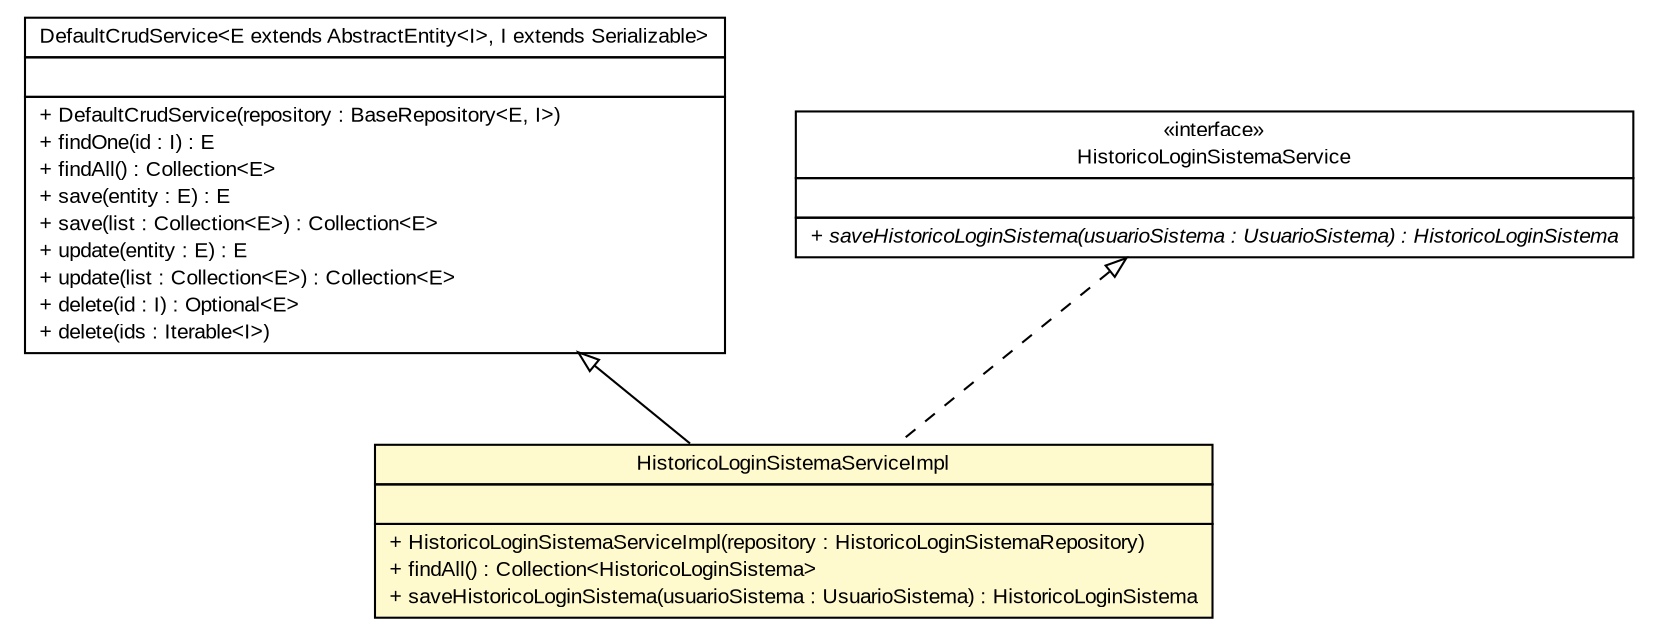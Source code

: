 #!/usr/local/bin/dot
#
# Class diagram 
# Generated by UMLGraph version R5_6 (http://www.umlgraph.org/)
#

digraph G {
	edge [fontname="arial",fontsize=10,labelfontname="arial",labelfontsize=10];
	node [fontname="arial",fontsize=10,shape=plaintext];
	nodesep=0.25;
	ranksep=0.5;
	// br.gov.to.sefaz.business.service.impl.DefaultCrudService<E extends br.gov.to.sefaz.persistence.entity.AbstractEntity<I>, I extends java.io.Serializable>
	c588304 [label=<<table title="br.gov.to.sefaz.business.service.impl.DefaultCrudService" border="0" cellborder="1" cellspacing="0" cellpadding="2" port="p" href="../../../../../business/service/impl/DefaultCrudService.html">
		<tr><td><table border="0" cellspacing="0" cellpadding="1">
<tr><td align="center" balign="center"> DefaultCrudService&lt;E extends AbstractEntity&lt;I&gt;, I extends Serializable&gt; </td></tr>
		</table></td></tr>
		<tr><td><table border="0" cellspacing="0" cellpadding="1">
<tr><td align="left" balign="left">  </td></tr>
		</table></td></tr>
		<tr><td><table border="0" cellspacing="0" cellpadding="1">
<tr><td align="left" balign="left"> + DefaultCrudService(repository : BaseRepository&lt;E, I&gt;) </td></tr>
<tr><td align="left" balign="left"> + findOne(id : I) : E </td></tr>
<tr><td align="left" balign="left"> + findAll() : Collection&lt;E&gt; </td></tr>
<tr><td align="left" balign="left"> + save(entity : E) : E </td></tr>
<tr><td align="left" balign="left"> + save(list : Collection&lt;E&gt;) : Collection&lt;E&gt; </td></tr>
<tr><td align="left" balign="left"> + update(entity : E) : E </td></tr>
<tr><td align="left" balign="left"> + update(list : Collection&lt;E&gt;) : Collection&lt;E&gt; </td></tr>
<tr><td align="left" balign="left"> + delete(id : I) : Optional&lt;E&gt; </td></tr>
<tr><td align="left" balign="left"> + delete(ids : Iterable&lt;I&gt;) </td></tr>
		</table></td></tr>
		</table>>, URL="../../../../../business/service/impl/DefaultCrudService.html", fontname="arial", fontcolor="black", fontsize=10.0];
	// br.gov.to.sefaz.seg.business.gestao.service.HistoricoLoginSistemaService
	c588453 [label=<<table title="br.gov.to.sefaz.seg.business.gestao.service.HistoricoLoginSistemaService" border="0" cellborder="1" cellspacing="0" cellpadding="2" port="p" href="../HistoricoLoginSistemaService.html">
		<tr><td><table border="0" cellspacing="0" cellpadding="1">
<tr><td align="center" balign="center"> &#171;interface&#187; </td></tr>
<tr><td align="center" balign="center"> HistoricoLoginSistemaService </td></tr>
		</table></td></tr>
		<tr><td><table border="0" cellspacing="0" cellpadding="1">
<tr><td align="left" balign="left">  </td></tr>
		</table></td></tr>
		<tr><td><table border="0" cellspacing="0" cellpadding="1">
<tr><td align="left" balign="left"><font face="arial italic" point-size="10.0"> + saveHistoricoLoginSistema(usuarioSistema : UsuarioSistema) : HistoricoLoginSistema </font></td></tr>
		</table></td></tr>
		</table>>, URL="../HistoricoLoginSistemaService.html", fontname="arial", fontcolor="black", fontsize=10.0];
	// br.gov.to.sefaz.seg.business.gestao.service.impl.HistoricoLoginSistemaServiceImpl
	c588488 [label=<<table title="br.gov.to.sefaz.seg.business.gestao.service.impl.HistoricoLoginSistemaServiceImpl" border="0" cellborder="1" cellspacing="0" cellpadding="2" port="p" bgcolor="lemonChiffon" href="./HistoricoLoginSistemaServiceImpl.html">
		<tr><td><table border="0" cellspacing="0" cellpadding="1">
<tr><td align="center" balign="center"> HistoricoLoginSistemaServiceImpl </td></tr>
		</table></td></tr>
		<tr><td><table border="0" cellspacing="0" cellpadding="1">
<tr><td align="left" balign="left">  </td></tr>
		</table></td></tr>
		<tr><td><table border="0" cellspacing="0" cellpadding="1">
<tr><td align="left" balign="left"> + HistoricoLoginSistemaServiceImpl(repository : HistoricoLoginSistemaRepository) </td></tr>
<tr><td align="left" balign="left"> + findAll() : Collection&lt;HistoricoLoginSistema&gt; </td></tr>
<tr><td align="left" balign="left"> + saveHistoricoLoginSistema(usuarioSistema : UsuarioSistema) : HistoricoLoginSistema </td></tr>
		</table></td></tr>
		</table>>, URL="./HistoricoLoginSistemaServiceImpl.html", fontname="arial", fontcolor="black", fontsize=10.0];
	//br.gov.to.sefaz.seg.business.gestao.service.impl.HistoricoLoginSistemaServiceImpl extends br.gov.to.sefaz.business.service.impl.DefaultCrudService<br.gov.to.sefaz.seg.persistence.entity.HistoricoLoginSistema, java.lang.Long>
	c588304:p -> c588488:p [dir=back,arrowtail=empty];
	//br.gov.to.sefaz.seg.business.gestao.service.impl.HistoricoLoginSistemaServiceImpl implements br.gov.to.sefaz.seg.business.gestao.service.HistoricoLoginSistemaService
	c588453:p -> c588488:p [dir=back,arrowtail=empty,style=dashed];
}

